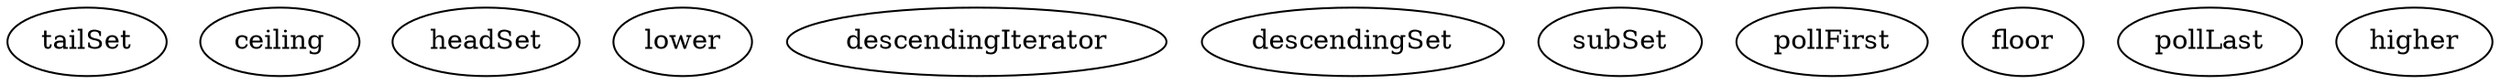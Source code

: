 digraph G {
tailSet;
ceiling;
headSet;
lower;
descendingIterator;
descendingSet;
subSet;
pollFirst;
floor;
pollLast;
higher;
}